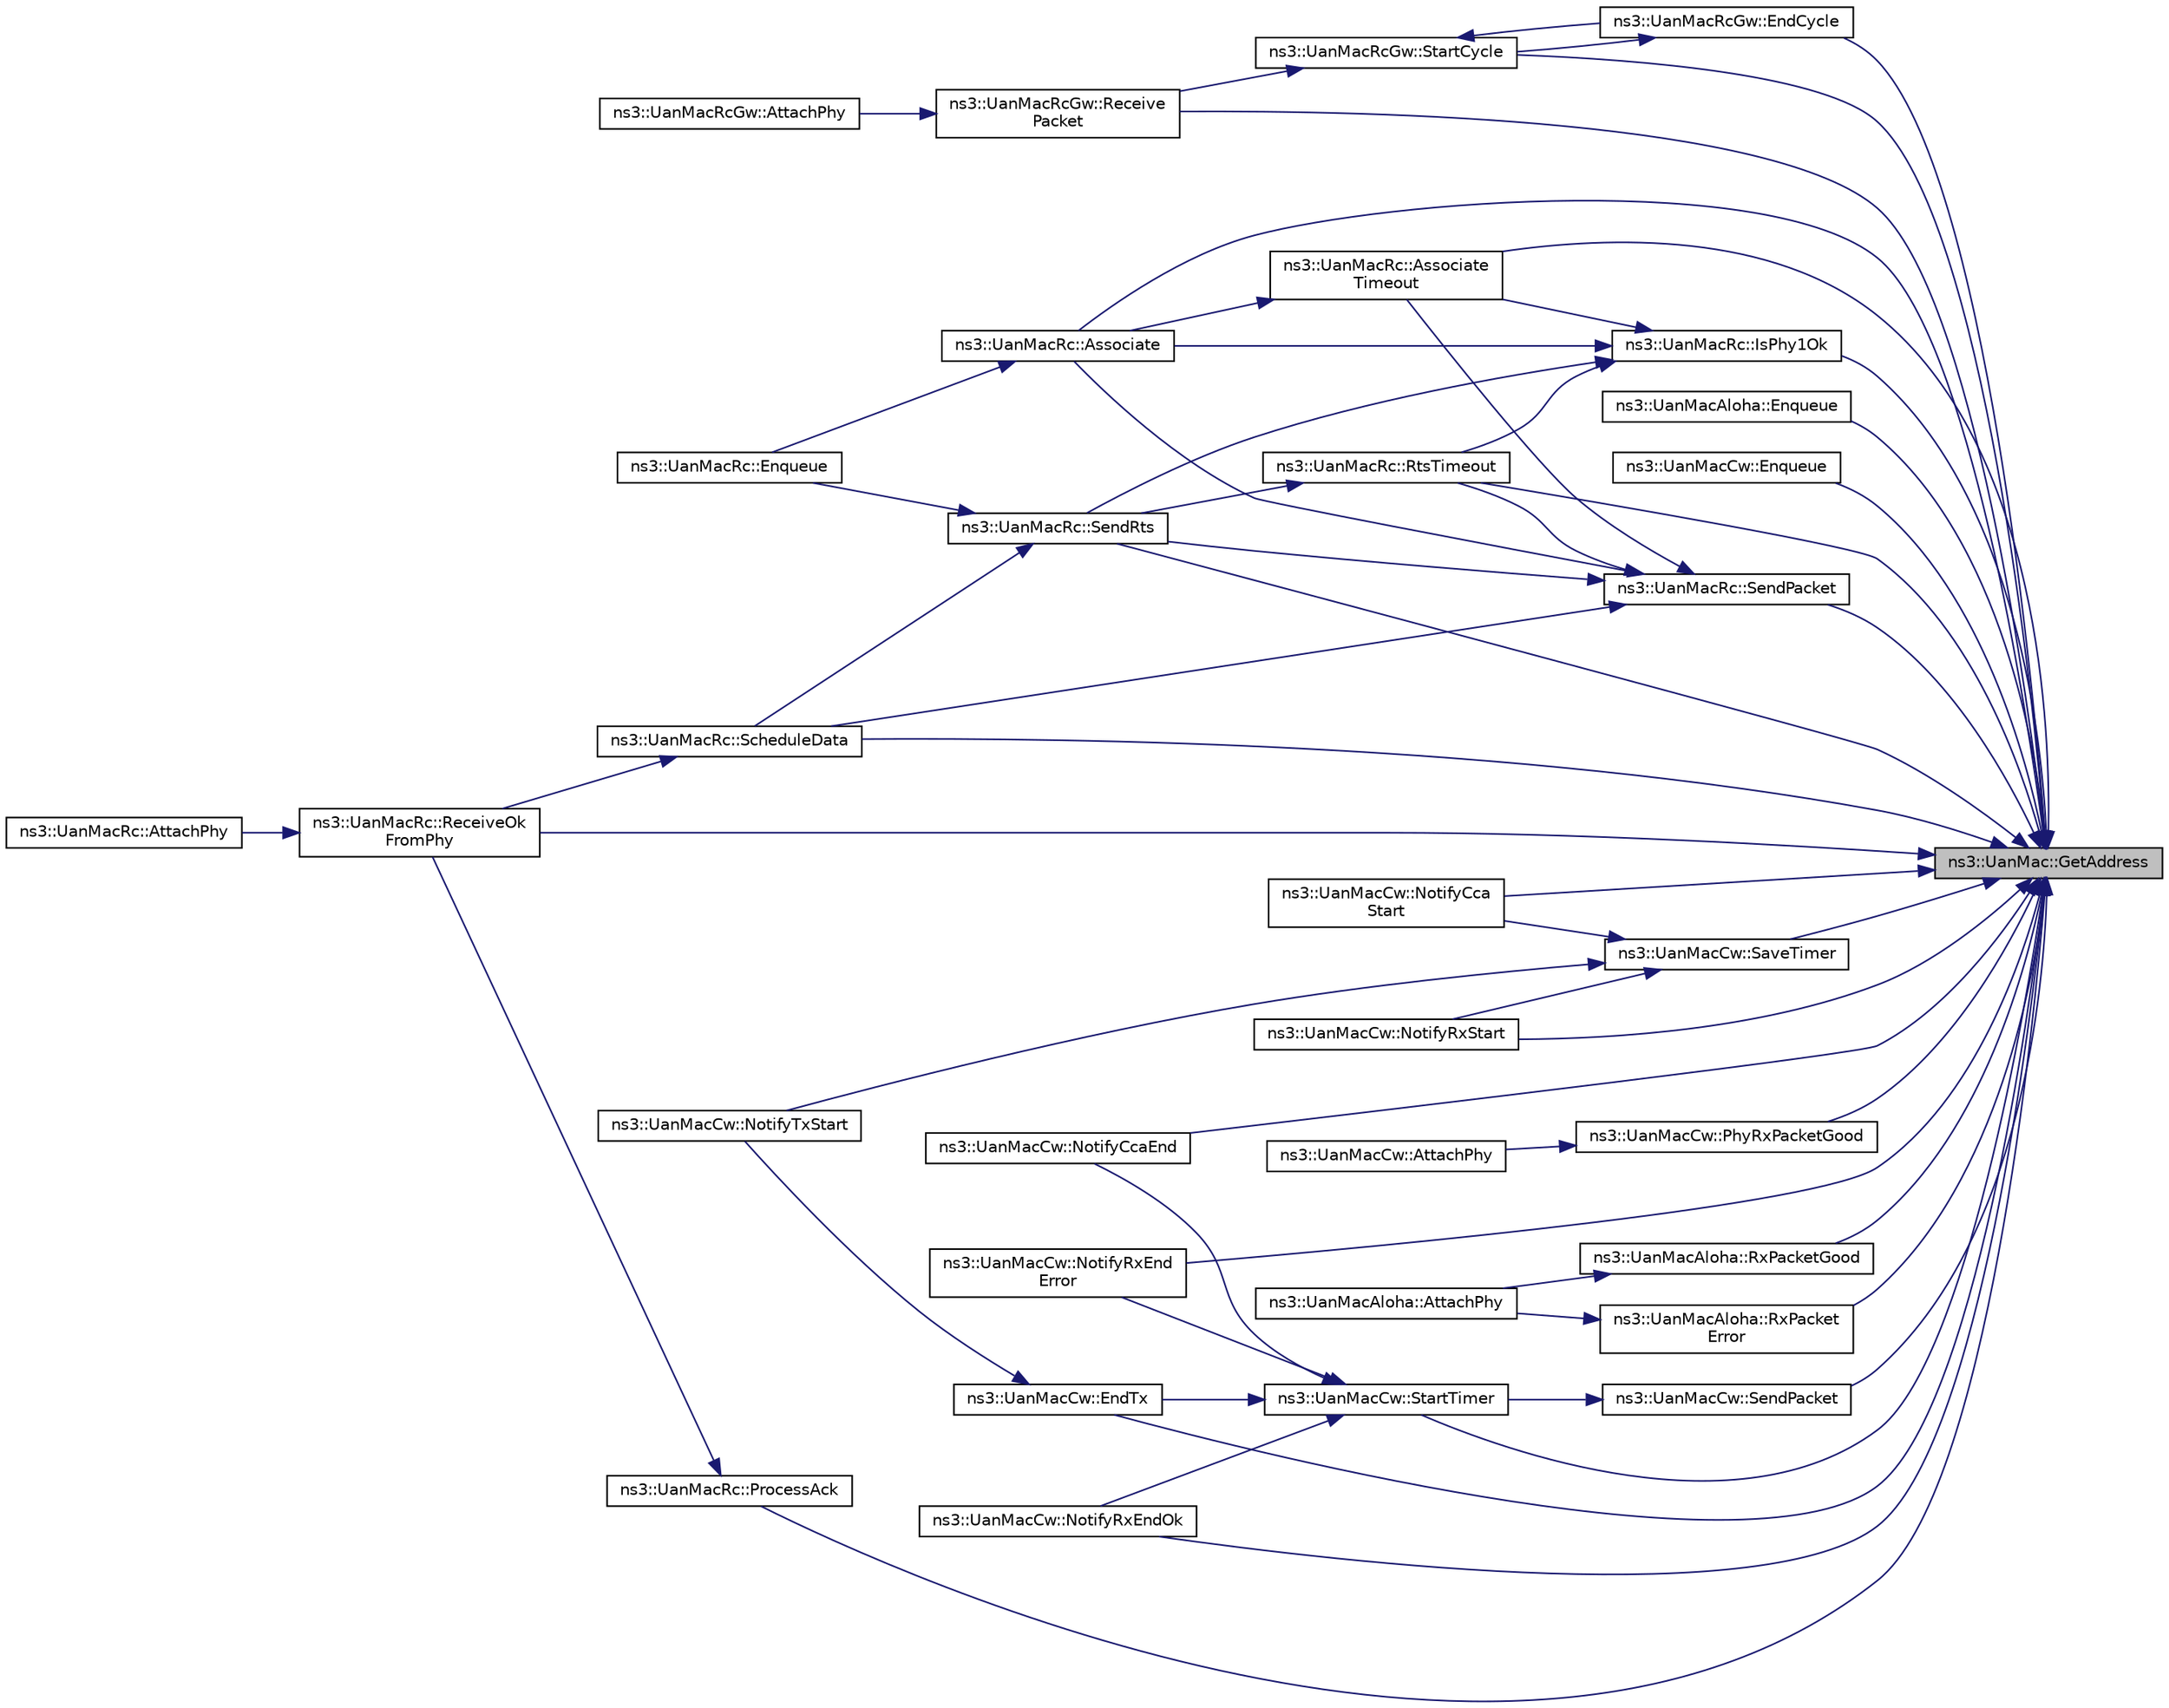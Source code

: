 digraph "ns3::UanMac::GetAddress"
{
 // LATEX_PDF_SIZE
  edge [fontname="Helvetica",fontsize="10",labelfontname="Helvetica",labelfontsize="10"];
  node [fontname="Helvetica",fontsize="10",shape=record];
  rankdir="RL";
  Node1 [label="ns3::UanMac::GetAddress",height=0.2,width=0.4,color="black", fillcolor="grey75", style="filled", fontcolor="black",tooltip="Get the MAC Address."];
  Node1 -> Node2 [dir="back",color="midnightblue",fontsize="10",style="solid",fontname="Helvetica"];
  Node2 [label="ns3::UanMacRc::Associate",height=0.2,width=0.4,color="black", fillcolor="white", style="filled",URL="$classns3_1_1_uan_mac_rc.html#ad0c89fbba2f362b7915cd33809cbad14",tooltip="Associate with a gateway by sending the first GWPING."];
  Node2 -> Node3 [dir="back",color="midnightblue",fontsize="10",style="solid",fontname="Helvetica"];
  Node3 [label="ns3::UanMacRc::Enqueue",height=0.2,width=0.4,color="black", fillcolor="white", style="filled",URL="$classns3_1_1_uan_mac_rc.html#a6200c9a80f5a849006488c6374a79fe9",tooltip="Enqueue packet to be transmitted."];
  Node1 -> Node4 [dir="back",color="midnightblue",fontsize="10",style="solid",fontname="Helvetica"];
  Node4 [label="ns3::UanMacRc::Associate\lTimeout",height=0.2,width=0.4,color="black", fillcolor="white", style="filled",URL="$classns3_1_1_uan_mac_rc.html#af23682ff6db736c6a2c9eceae8252cd2",tooltip="Periodically retry association."];
  Node4 -> Node2 [dir="back",color="midnightblue",fontsize="10",style="solid",fontname="Helvetica"];
  Node1 -> Node5 [dir="back",color="midnightblue",fontsize="10",style="solid",fontname="Helvetica"];
  Node5 [label="ns3::UanMacRcGw::EndCycle",height=0.2,width=0.4,color="black", fillcolor="white", style="filled",URL="$classns3_1_1_uan_mac_rc_gw.html#afd7577179828a6dd31e59427f3c98672",tooltip="End cycle by scheduling pending ACKs."];
  Node5 -> Node6 [dir="back",color="midnightblue",fontsize="10",style="solid",fontname="Helvetica"];
  Node6 [label="ns3::UanMacRcGw::StartCycle",height=0.2,width=0.4,color="black", fillcolor="white", style="filled",URL="$classns3_1_1_uan_mac_rc_gw.html#ac578bc895186506f0954fa86eefa8d6a",tooltip="Cycle through pending requests."];
  Node6 -> Node5 [dir="back",color="midnightblue",fontsize="10",style="solid",fontname="Helvetica"];
  Node6 -> Node7 [dir="back",color="midnightblue",fontsize="10",style="solid",fontname="Helvetica"];
  Node7 [label="ns3::UanMacRcGw::Receive\lPacket",height=0.2,width=0.4,color="black", fillcolor="white", style="filled",URL="$classns3_1_1_uan_mac_rc_gw.html#aa47b708b4a5a7bda0dbd4dded98723f3",tooltip="PHY receive ok callback."];
  Node7 -> Node8 [dir="back",color="midnightblue",fontsize="10",style="solid",fontname="Helvetica"];
  Node8 [label="ns3::UanMacRcGw::AttachPhy",height=0.2,width=0.4,color="black", fillcolor="white", style="filled",URL="$classns3_1_1_uan_mac_rc_gw.html#ae1467bc739ab7ac0dc9f1d1cef3bb55a",tooltip="Attach PHY layer to this MAC."];
  Node1 -> Node9 [dir="back",color="midnightblue",fontsize="10",style="solid",fontname="Helvetica"];
  Node9 [label="ns3::UanMacCw::EndTx",height=0.2,width=0.4,color="black", fillcolor="white", style="filled",URL="$classns3_1_1_uan_mac_cw.html#a1bd8399c61787208726aa7350834602d",tooltip="End TX state."];
  Node9 -> Node10 [dir="back",color="midnightblue",fontsize="10",style="solid",fontname="Helvetica"];
  Node10 [label="ns3::UanMacCw::NotifyTxStart",height=0.2,width=0.4,color="black", fillcolor="white", style="filled",URL="$classns3_1_1_uan_mac_cw.html#a1b2946271fb366ede005bd76d8a841ec",tooltip="Called when transmission starts from Phy object."];
  Node1 -> Node11 [dir="back",color="midnightblue",fontsize="10",style="solid",fontname="Helvetica"];
  Node11 [label="ns3::UanMacAloha::Enqueue",height=0.2,width=0.4,color="black", fillcolor="white", style="filled",URL="$classns3_1_1_uan_mac_aloha.html#a5ac31e7ae646aa236f7d2d27ac9ad927",tooltip="Enqueue packet to be transmitted."];
  Node1 -> Node12 [dir="back",color="midnightblue",fontsize="10",style="solid",fontname="Helvetica"];
  Node12 [label="ns3::UanMacCw::Enqueue",height=0.2,width=0.4,color="black", fillcolor="white", style="filled",URL="$classns3_1_1_uan_mac_cw.html#a5bf27e2d41d5f842196e1c7a90793810",tooltip="Enqueue packet to be transmitted."];
  Node1 -> Node13 [dir="back",color="midnightblue",fontsize="10",style="solid",fontname="Helvetica"];
  Node13 [label="ns3::UanMacRc::IsPhy1Ok",height=0.2,width=0.4,color="black", fillcolor="white", style="filled",URL="$classns3_1_1_uan_mac_rc.html#ac0f5a6a4339db6f52fd1d850f8e49ded",tooltip="Check that PHY is ok: not CTS or ACK not to my address."];
  Node13 -> Node2 [dir="back",color="midnightblue",fontsize="10",style="solid",fontname="Helvetica"];
  Node13 -> Node4 [dir="back",color="midnightblue",fontsize="10",style="solid",fontname="Helvetica"];
  Node13 -> Node14 [dir="back",color="midnightblue",fontsize="10",style="solid",fontname="Helvetica"];
  Node14 [label="ns3::UanMacRc::RtsTimeout",height=0.2,width=0.4,color="black", fillcolor="white", style="filled",URL="$classns3_1_1_uan_mac_rc.html#af4520e133c4a7e82f718fc42eac63459",tooltip="Retry RTS."];
  Node14 -> Node15 [dir="back",color="midnightblue",fontsize="10",style="solid",fontname="Helvetica"];
  Node15 [label="ns3::UanMacRc::SendRts",height=0.2,width=0.4,color="black", fillcolor="white", style="filled",URL="$classns3_1_1_uan_mac_rc.html#a5bef59fd83813d602f41fad1b4345ff1",tooltip="Send RTS packet."];
  Node15 -> Node3 [dir="back",color="midnightblue",fontsize="10",style="solid",fontname="Helvetica"];
  Node15 -> Node16 [dir="back",color="midnightblue",fontsize="10",style="solid",fontname="Helvetica"];
  Node16 [label="ns3::UanMacRc::ScheduleData",height=0.2,width=0.4,color="black", fillcolor="white", style="filled",URL="$classns3_1_1_uan_mac_rc.html#a050570db8ee60717b778e06a9b8b9e77",tooltip="Schedule Packet sends."];
  Node16 -> Node17 [dir="back",color="midnightblue",fontsize="10",style="solid",fontname="Helvetica"];
  Node17 [label="ns3::UanMacRc::ReceiveOk\lFromPhy",height=0.2,width=0.4,color="black", fillcolor="white", style="filled",URL="$classns3_1_1_uan_mac_rc.html#a04c4b6db8819b20151c8009553dbcd16",tooltip="PHY receive ok Callback."];
  Node17 -> Node18 [dir="back",color="midnightblue",fontsize="10",style="solid",fontname="Helvetica"];
  Node18 [label="ns3::UanMacRc::AttachPhy",height=0.2,width=0.4,color="black", fillcolor="white", style="filled",URL="$classns3_1_1_uan_mac_rc.html#a389dcb7e687df088a34ac894e8637482",tooltip="Attach PHY layer to this MAC."];
  Node13 -> Node15 [dir="back",color="midnightblue",fontsize="10",style="solid",fontname="Helvetica"];
  Node1 -> Node19 [dir="back",color="midnightblue",fontsize="10",style="solid",fontname="Helvetica"];
  Node19 [label="ns3::UanMacCw::NotifyCcaEnd",height=0.2,width=0.4,color="black", fillcolor="white", style="filled",URL="$classns3_1_1_uan_mac_cw.html#a45fd40e595f6a5636882a2aba1f7204e",tooltip="Called when UanPhy stops sensing channel is busy."];
  Node1 -> Node20 [dir="back",color="midnightblue",fontsize="10",style="solid",fontname="Helvetica"];
  Node20 [label="ns3::UanMacCw::NotifyCca\lStart",height=0.2,width=0.4,color="black", fillcolor="white", style="filled",URL="$classns3_1_1_uan_mac_cw.html#a87acb273ecb60f4f4f47ff1be95e255a",tooltip="Called when UanPhy begins sensing channel is busy."];
  Node1 -> Node21 [dir="back",color="midnightblue",fontsize="10",style="solid",fontname="Helvetica"];
  Node21 [label="ns3::UanMacCw::NotifyRxEnd\lError",height=0.2,width=0.4,color="black", fillcolor="white", style="filled",URL="$classns3_1_1_uan_mac_cw.html#a0f26d94d52dfb50b4e9efc42e39b9548",tooltip="Called when UanPhy finishes receiving packet in error."];
  Node1 -> Node22 [dir="back",color="midnightblue",fontsize="10",style="solid",fontname="Helvetica"];
  Node22 [label="ns3::UanMacCw::NotifyRxEndOk",height=0.2,width=0.4,color="black", fillcolor="white", style="filled",URL="$classns3_1_1_uan_mac_cw.html#a1aa92f0820bc14f573abbe11057cfdfc",tooltip="Called when UanPhy finishes receiving packet without error."];
  Node1 -> Node23 [dir="back",color="midnightblue",fontsize="10",style="solid",fontname="Helvetica"];
  Node23 [label="ns3::UanMacCw::NotifyRxStart",height=0.2,width=0.4,color="black", fillcolor="white", style="filled",URL="$classns3_1_1_uan_mac_cw.html#a02fc40989760fcab9cb27eb020c1606c",tooltip="Called when UanPhy begins receiving packet."];
  Node1 -> Node24 [dir="back",color="midnightblue",fontsize="10",style="solid",fontname="Helvetica"];
  Node24 [label="ns3::UanMacCw::PhyRxPacketGood",height=0.2,width=0.4,color="black", fillcolor="white", style="filled",URL="$classns3_1_1_uan_mac_cw.html#ab64da4cbab0645939aa9d02091e10755",tooltip="Receive packet from lower layer (passed to PHY as callback)."];
  Node24 -> Node25 [dir="back",color="midnightblue",fontsize="10",style="solid",fontname="Helvetica"];
  Node25 [label="ns3::UanMacCw::AttachPhy",height=0.2,width=0.4,color="black", fillcolor="white", style="filled",URL="$classns3_1_1_uan_mac_cw.html#abd7e18f187563f291d2bf89bfc00fe8d",tooltip="Attach PHY layer to this MAC."];
  Node1 -> Node26 [dir="back",color="midnightblue",fontsize="10",style="solid",fontname="Helvetica"];
  Node26 [label="ns3::UanMacRc::ProcessAck",height=0.2,width=0.4,color="black", fillcolor="white", style="filled",URL="$classns3_1_1_uan_mac_rc.html#a9c52fc366178533ec87fa9677c6c7f97",tooltip="Process a received ACK."];
  Node26 -> Node17 [dir="back",color="midnightblue",fontsize="10",style="solid",fontname="Helvetica"];
  Node1 -> Node17 [dir="back",color="midnightblue",fontsize="10",style="solid",fontname="Helvetica"];
  Node1 -> Node7 [dir="back",color="midnightblue",fontsize="10",style="solid",fontname="Helvetica"];
  Node1 -> Node14 [dir="back",color="midnightblue",fontsize="10",style="solid",fontname="Helvetica"];
  Node1 -> Node27 [dir="back",color="midnightblue",fontsize="10",style="solid",fontname="Helvetica"];
  Node27 [label="ns3::UanMacAloha::RxPacket\lError",height=0.2,width=0.4,color="black", fillcolor="white", style="filled",URL="$classns3_1_1_uan_mac_aloha.html#af1938ba4949093dc2b852cc494d5d958",tooltip="Packet received at lower layer in error."];
  Node27 -> Node28 [dir="back",color="midnightblue",fontsize="10",style="solid",fontname="Helvetica"];
  Node28 [label="ns3::UanMacAloha::AttachPhy",height=0.2,width=0.4,color="black", fillcolor="white", style="filled",URL="$classns3_1_1_uan_mac_aloha.html#a7c0a0376782fb8537f93aa0505f86c28",tooltip="Attach PHY layer to this MAC."];
  Node1 -> Node29 [dir="back",color="midnightblue",fontsize="10",style="solid",fontname="Helvetica"];
  Node29 [label="ns3::UanMacAloha::RxPacketGood",height=0.2,width=0.4,color="black", fillcolor="white", style="filled",URL="$classns3_1_1_uan_mac_aloha.html#ad0525b3ca9dc5d6db32b1ed95aee5f1b",tooltip="Receive packet from lower layer (passed to PHY as callback)."];
  Node29 -> Node28 [dir="back",color="midnightblue",fontsize="10",style="solid",fontname="Helvetica"];
  Node1 -> Node30 [dir="back",color="midnightblue",fontsize="10",style="solid",fontname="Helvetica"];
  Node30 [label="ns3::UanMacCw::SaveTimer",height=0.2,width=0.4,color="black", fillcolor="white", style="filled",URL="$classns3_1_1_uan_mac_cw.html#adf36d5205c9faa7ed420ba1dce1114b2",tooltip="Cancel SendEvent and save remaining delay."];
  Node30 -> Node20 [dir="back",color="midnightblue",fontsize="10",style="solid",fontname="Helvetica"];
  Node30 -> Node23 [dir="back",color="midnightblue",fontsize="10",style="solid",fontname="Helvetica"];
  Node30 -> Node10 [dir="back",color="midnightblue",fontsize="10",style="solid",fontname="Helvetica"];
  Node1 -> Node16 [dir="back",color="midnightblue",fontsize="10",style="solid",fontname="Helvetica"];
  Node1 -> Node31 [dir="back",color="midnightblue",fontsize="10",style="solid",fontname="Helvetica"];
  Node31 [label="ns3::UanMacRc::SendPacket",height=0.2,width=0.4,color="black", fillcolor="white", style="filled",URL="$classns3_1_1_uan_mac_rc.html#a02a98cafc7e0c37962929792b96f1c31",tooltip="Send on packet on the PHY."];
  Node31 -> Node2 [dir="back",color="midnightblue",fontsize="10",style="solid",fontname="Helvetica"];
  Node31 -> Node4 [dir="back",color="midnightblue",fontsize="10",style="solid",fontname="Helvetica"];
  Node31 -> Node14 [dir="back",color="midnightblue",fontsize="10",style="solid",fontname="Helvetica"];
  Node31 -> Node16 [dir="back",color="midnightblue",fontsize="10",style="solid",fontname="Helvetica"];
  Node31 -> Node15 [dir="back",color="midnightblue",fontsize="10",style="solid",fontname="Helvetica"];
  Node1 -> Node32 [dir="back",color="midnightblue",fontsize="10",style="solid",fontname="Helvetica"];
  Node32 [label="ns3::UanMacCw::SendPacket",height=0.2,width=0.4,color="black", fillcolor="white", style="filled",URL="$classns3_1_1_uan_mac_cw.html#a7bd89a516116e1bc2896ed84ad78a34c",tooltip="Send packet on PHY."];
  Node32 -> Node33 [dir="back",color="midnightblue",fontsize="10",style="solid",fontname="Helvetica"];
  Node33 [label="ns3::UanMacCw::StartTimer",height=0.2,width=0.4,color="black", fillcolor="white", style="filled",URL="$classns3_1_1_uan_mac_cw.html#abccf11eaf1c64c0fe18d47443ca2e280",tooltip="Schedule SendPacket after delay."];
  Node33 -> Node9 [dir="back",color="midnightblue",fontsize="10",style="solid",fontname="Helvetica"];
  Node33 -> Node19 [dir="back",color="midnightblue",fontsize="10",style="solid",fontname="Helvetica"];
  Node33 -> Node21 [dir="back",color="midnightblue",fontsize="10",style="solid",fontname="Helvetica"];
  Node33 -> Node22 [dir="back",color="midnightblue",fontsize="10",style="solid",fontname="Helvetica"];
  Node1 -> Node15 [dir="back",color="midnightblue",fontsize="10",style="solid",fontname="Helvetica"];
  Node1 -> Node6 [dir="back",color="midnightblue",fontsize="10",style="solid",fontname="Helvetica"];
  Node1 -> Node33 [dir="back",color="midnightblue",fontsize="10",style="solid",fontname="Helvetica"];
}
